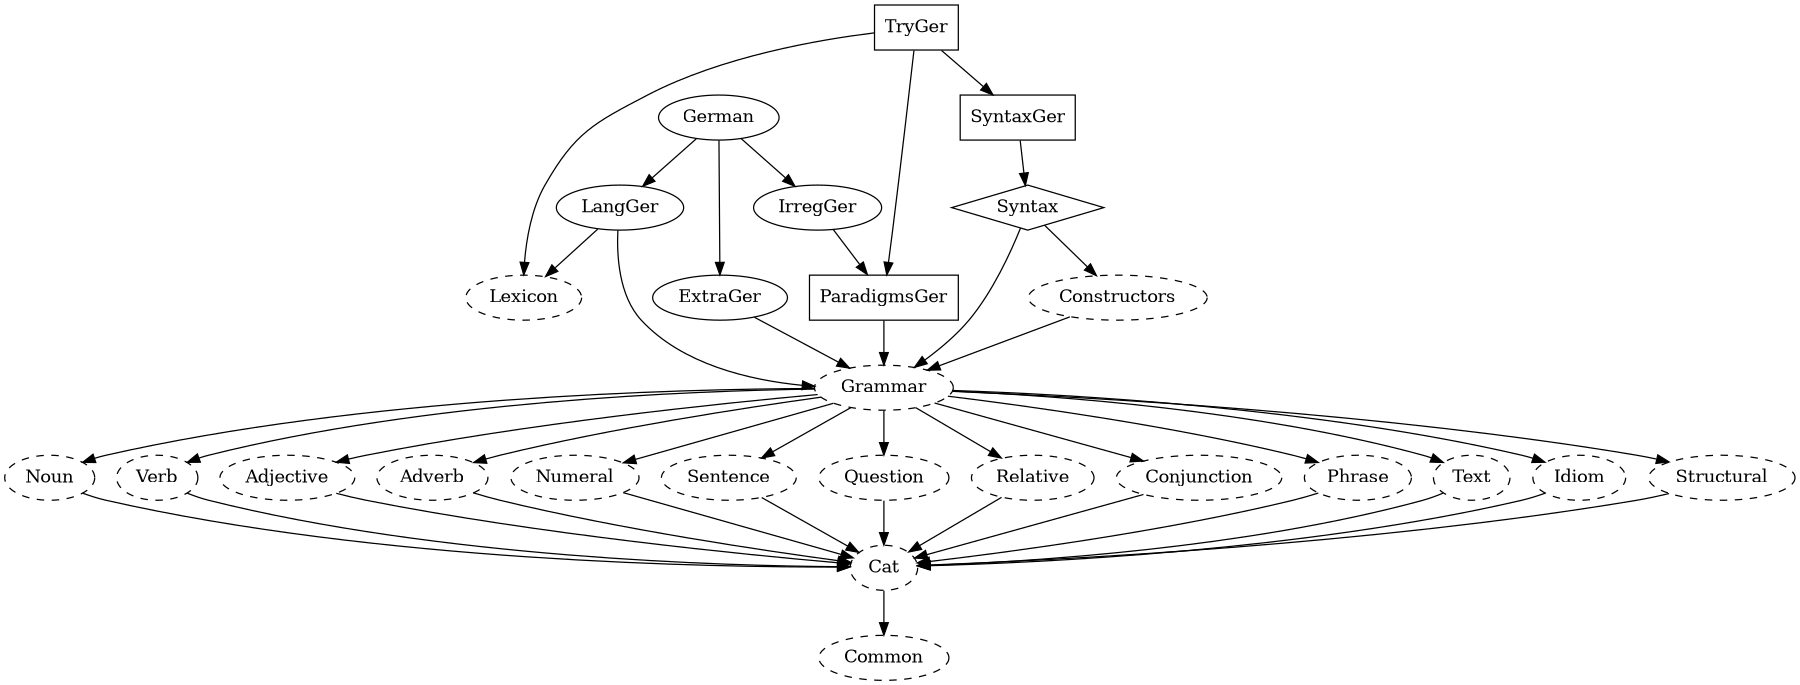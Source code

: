 digraph {

size = "12,8" ;

German   [style = "solid", shape = "ellipse"];
ExtraGer [style = "solid", shape = "ellipse"];
IrregGer [style = "solid", shape = "ellipse"];

German -> IrregGer [style = "solid"];
German -> ExtraGer [style = "solid"];
German -> LangGer [style = "solid"];
IrregGer -> ParadigmsGer [style = "solid"];
ExtraGer -> Grammar [style = "solid"];

TryGer [style = "solid", shape = "rectangle"];

LangGer [style = "solid", shape = "ellipse"];

TryGer -> SyntaxGer [style = "solid"];

TryGer -> ParadigmsGer [style = "solid"];

TryGer -> Lexicon [style = "solid"];

LangGer -> Grammar [style = "solid"];
LangGer -> Lexicon [style = "solid"];

Lexicon [style = "dashed", shape = "ellipse", URL = "Lang.gf"];

SyntaxGer [style = "solid", shape = "rectangle"];

SyntaxGer -> Syntax [style = "solid"];

ParadigmsGer [style = "solid", shape = "rectangle"];

Syntax [style = "solid", shape = "diamond"];

Syntax -> Grammar [style = "solid"];
Syntax -> Constructors [style = "solid"];
ParadigmsGer -> Grammar [style = "solid"];

Constructors [style = "dashed", shape = "ellipse", URL = "Lang.gf"];

Constructors -> Grammar [style = "solid"];

Grammar [style = "dashed", shape = "ellipse", URL = "Lang.gf"];


Grammar -> Noun [style = "solid"];
Grammar -> Verb [style = "solid"];
Grammar -> Adjective [style = "solid"];
Grammar -> Adverb [style = "solid"];
Grammar -> Numeral [style = "solid"];
Grammar -> Sentence [style = "solid"];
Grammar -> Question [style = "solid"];
Grammar -> Relative [style = "solid"];
Grammar -> Conjunction [style = "solid"];
Grammar -> Phrase [style = "solid"];
Grammar -> Text [style = "solid"];
Grammar -> Idiom [style = "solid"];
Grammar -> Structural [style = "solid"];


Noun [style = "dashed", shape = "ellipse", URL = "Noun.gf"];
Noun -> Cat [style = "solid"];

Verb [style = "dashed", shape = "ellipse", URL = "Verb.gf"];
Verb -> Cat [style = "solid"];

Adjective [style = "dashed", shape = "ellipse", URL = "Adjective.gf"];
Adjective -> Cat [style = "solid"];

Adverb [style = "dashed", shape = "ellipse", URL = "Adverb.gf"];
Adverb -> Cat [style = "solid"];

Numeral [style = "dashed", shape = "ellipse", URL = "Numeral.gf"];
Numeral -> Cat [style = "solid"];

Sentence [style = "dashed", shape = "ellipse", URL = "Sentence.gf"];
Sentence -> Cat [style = "solid"];

Question [style = "dashed", shape = "ellipse", URL = "Question.gf"];
Question -> Cat [style = "solid"];

Relative [style = "dashed", shape = "ellipse", URL = "Relative.gf"];
Relative -> Cat [style = "solid"];

Conjunction [style = "dashed", shape = "ellipse", URL = "Conjunction.gf"];
Conjunction -> Cat [style = "solid"];

Phrase [style = "dashed", shape = "ellipse", URL = "Phrase.gf"];
Phrase -> Cat [style = "solid"];

Text [style = "dashed", shape = "ellipse", URL = "Phrase.gf"];
Text -> Cat [style = "solid"];

Idiom [style = "dashed", shape = "ellipse", URL = "Phrase.gf"];
Idiom -> Cat [style = "solid"];

Structural [style = "dashed", shape = "ellipse", URL = "Structural.gf"];
Structural -> Cat [style = "solid"];

#Lexicon [style = "dashed", shape = "ellipse", URL = "Lexicon.gf"];
#Lexicon -> Cat [style = "solid"];

Cat [style = "dashed", shape = "ellipse", URL = "Cat.gf"];
Cat -> Common [style = "solid"];

Common [style = "dashed", shape = "ellipse", URL = "Tense.gf"];

}
